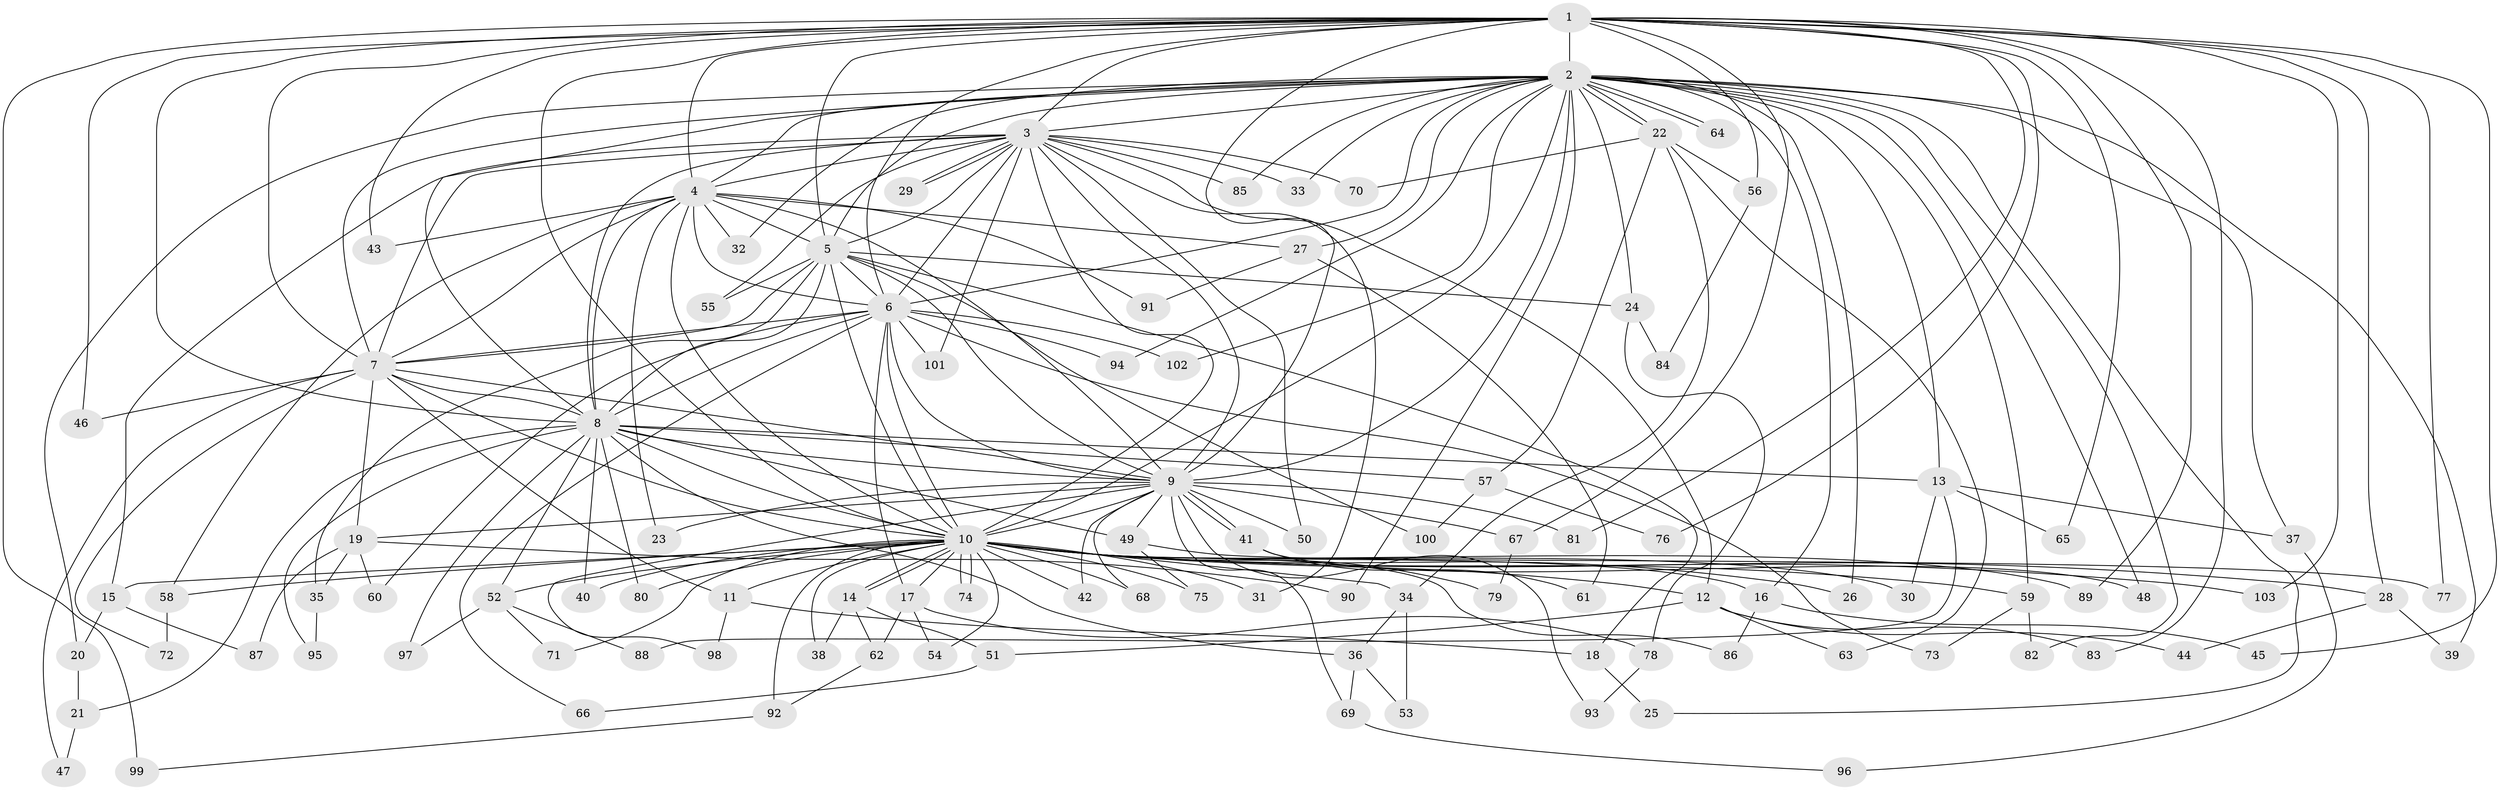 // coarse degree distribution, {21: 0.02702702702702703, 24: 0.013513513513513514, 17: 0.02702702702702703, 12: 0.013513513513513514, 15: 0.013513513513513514, 11: 0.013513513513513514, 27: 0.013513513513513514, 7: 0.02702702702702703, 8: 0.02702702702702703, 3: 0.13513513513513514, 6: 0.013513513513513514, 4: 0.05405405405405406, 2: 0.581081081081081, 1: 0.04054054054054054}
// Generated by graph-tools (version 1.1) at 2025/49/03/04/25 22:49:37]
// undirected, 103 vertices, 231 edges
graph export_dot {
  node [color=gray90,style=filled];
  1;
  2;
  3;
  4;
  5;
  6;
  7;
  8;
  9;
  10;
  11;
  12;
  13;
  14;
  15;
  16;
  17;
  18;
  19;
  20;
  21;
  22;
  23;
  24;
  25;
  26;
  27;
  28;
  29;
  30;
  31;
  32;
  33;
  34;
  35;
  36;
  37;
  38;
  39;
  40;
  41;
  42;
  43;
  44;
  45;
  46;
  47;
  48;
  49;
  50;
  51;
  52;
  53;
  54;
  55;
  56;
  57;
  58;
  59;
  60;
  61;
  62;
  63;
  64;
  65;
  66;
  67;
  68;
  69;
  70;
  71;
  72;
  73;
  74;
  75;
  76;
  77;
  78;
  79;
  80;
  81;
  82;
  83;
  84;
  85;
  86;
  87;
  88;
  89;
  90;
  91;
  92;
  93;
  94;
  95;
  96;
  97;
  98;
  99;
  100;
  101;
  102;
  103;
  1 -- 2;
  1 -- 3;
  1 -- 4;
  1 -- 5;
  1 -- 6;
  1 -- 7;
  1 -- 8;
  1 -- 9;
  1 -- 10;
  1 -- 28;
  1 -- 43;
  1 -- 45;
  1 -- 46;
  1 -- 56;
  1 -- 65;
  1 -- 67;
  1 -- 76;
  1 -- 77;
  1 -- 81;
  1 -- 83;
  1 -- 89;
  1 -- 99;
  1 -- 103;
  2 -- 3;
  2 -- 4;
  2 -- 5;
  2 -- 6;
  2 -- 7;
  2 -- 8;
  2 -- 9;
  2 -- 10;
  2 -- 13;
  2 -- 16;
  2 -- 20;
  2 -- 22;
  2 -- 22;
  2 -- 24;
  2 -- 25;
  2 -- 26;
  2 -- 27;
  2 -- 32;
  2 -- 33;
  2 -- 37;
  2 -- 39;
  2 -- 48;
  2 -- 59;
  2 -- 64;
  2 -- 64;
  2 -- 82;
  2 -- 85;
  2 -- 90;
  2 -- 94;
  2 -- 102;
  3 -- 4;
  3 -- 5;
  3 -- 6;
  3 -- 7;
  3 -- 8;
  3 -- 9;
  3 -- 10;
  3 -- 12;
  3 -- 15;
  3 -- 29;
  3 -- 29;
  3 -- 31;
  3 -- 33;
  3 -- 50;
  3 -- 55;
  3 -- 70;
  3 -- 85;
  3 -- 101;
  4 -- 5;
  4 -- 6;
  4 -- 7;
  4 -- 8;
  4 -- 9;
  4 -- 10;
  4 -- 23;
  4 -- 27;
  4 -- 32;
  4 -- 43;
  4 -- 58;
  4 -- 91;
  5 -- 6;
  5 -- 7;
  5 -- 8;
  5 -- 9;
  5 -- 10;
  5 -- 18;
  5 -- 24;
  5 -- 35;
  5 -- 55;
  5 -- 100;
  6 -- 7;
  6 -- 8;
  6 -- 9;
  6 -- 10;
  6 -- 17;
  6 -- 60;
  6 -- 66;
  6 -- 73;
  6 -- 94;
  6 -- 101;
  6 -- 102;
  7 -- 8;
  7 -- 9;
  7 -- 10;
  7 -- 11;
  7 -- 19;
  7 -- 46;
  7 -- 47;
  7 -- 72;
  8 -- 9;
  8 -- 10;
  8 -- 13;
  8 -- 21;
  8 -- 36;
  8 -- 40;
  8 -- 49;
  8 -- 52;
  8 -- 57;
  8 -- 80;
  8 -- 95;
  8 -- 97;
  9 -- 10;
  9 -- 19;
  9 -- 23;
  9 -- 41;
  9 -- 41;
  9 -- 42;
  9 -- 49;
  9 -- 50;
  9 -- 67;
  9 -- 68;
  9 -- 69;
  9 -- 81;
  9 -- 93;
  9 -- 98;
  10 -- 11;
  10 -- 12;
  10 -- 14;
  10 -- 14;
  10 -- 15;
  10 -- 16;
  10 -- 17;
  10 -- 26;
  10 -- 28;
  10 -- 30;
  10 -- 31;
  10 -- 34;
  10 -- 38;
  10 -- 40;
  10 -- 42;
  10 -- 52;
  10 -- 54;
  10 -- 58;
  10 -- 59;
  10 -- 68;
  10 -- 71;
  10 -- 74;
  10 -- 74;
  10 -- 75;
  10 -- 79;
  10 -- 80;
  10 -- 86;
  10 -- 89;
  10 -- 92;
  10 -- 103;
  11 -- 18;
  11 -- 98;
  12 -- 44;
  12 -- 51;
  12 -- 63;
  12 -- 83;
  13 -- 30;
  13 -- 37;
  13 -- 65;
  13 -- 88;
  14 -- 38;
  14 -- 51;
  14 -- 62;
  15 -- 20;
  15 -- 87;
  16 -- 45;
  16 -- 86;
  17 -- 54;
  17 -- 62;
  17 -- 78;
  18 -- 25;
  19 -- 35;
  19 -- 60;
  19 -- 87;
  19 -- 90;
  20 -- 21;
  21 -- 47;
  22 -- 34;
  22 -- 56;
  22 -- 57;
  22 -- 63;
  22 -- 70;
  24 -- 78;
  24 -- 84;
  27 -- 61;
  27 -- 91;
  28 -- 39;
  28 -- 44;
  34 -- 36;
  34 -- 53;
  35 -- 95;
  36 -- 53;
  36 -- 69;
  37 -- 96;
  41 -- 48;
  41 -- 61;
  49 -- 75;
  49 -- 77;
  51 -- 66;
  52 -- 71;
  52 -- 88;
  52 -- 97;
  56 -- 84;
  57 -- 76;
  57 -- 100;
  58 -- 72;
  59 -- 73;
  59 -- 82;
  62 -- 92;
  67 -- 79;
  69 -- 96;
  78 -- 93;
  92 -- 99;
}
